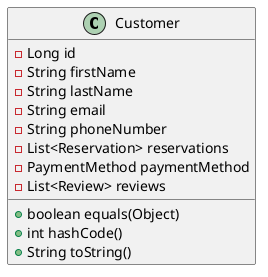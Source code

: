 @startuml
class Customer {
- Long id
- String firstName
- String lastName
- String email
- String phoneNumber
- List<Reservation> reservations
- PaymentMethod paymentMethod
- List<Review> reviews
+ boolean equals(Object)
+ int hashCode()
+ String toString()
}
@enduml